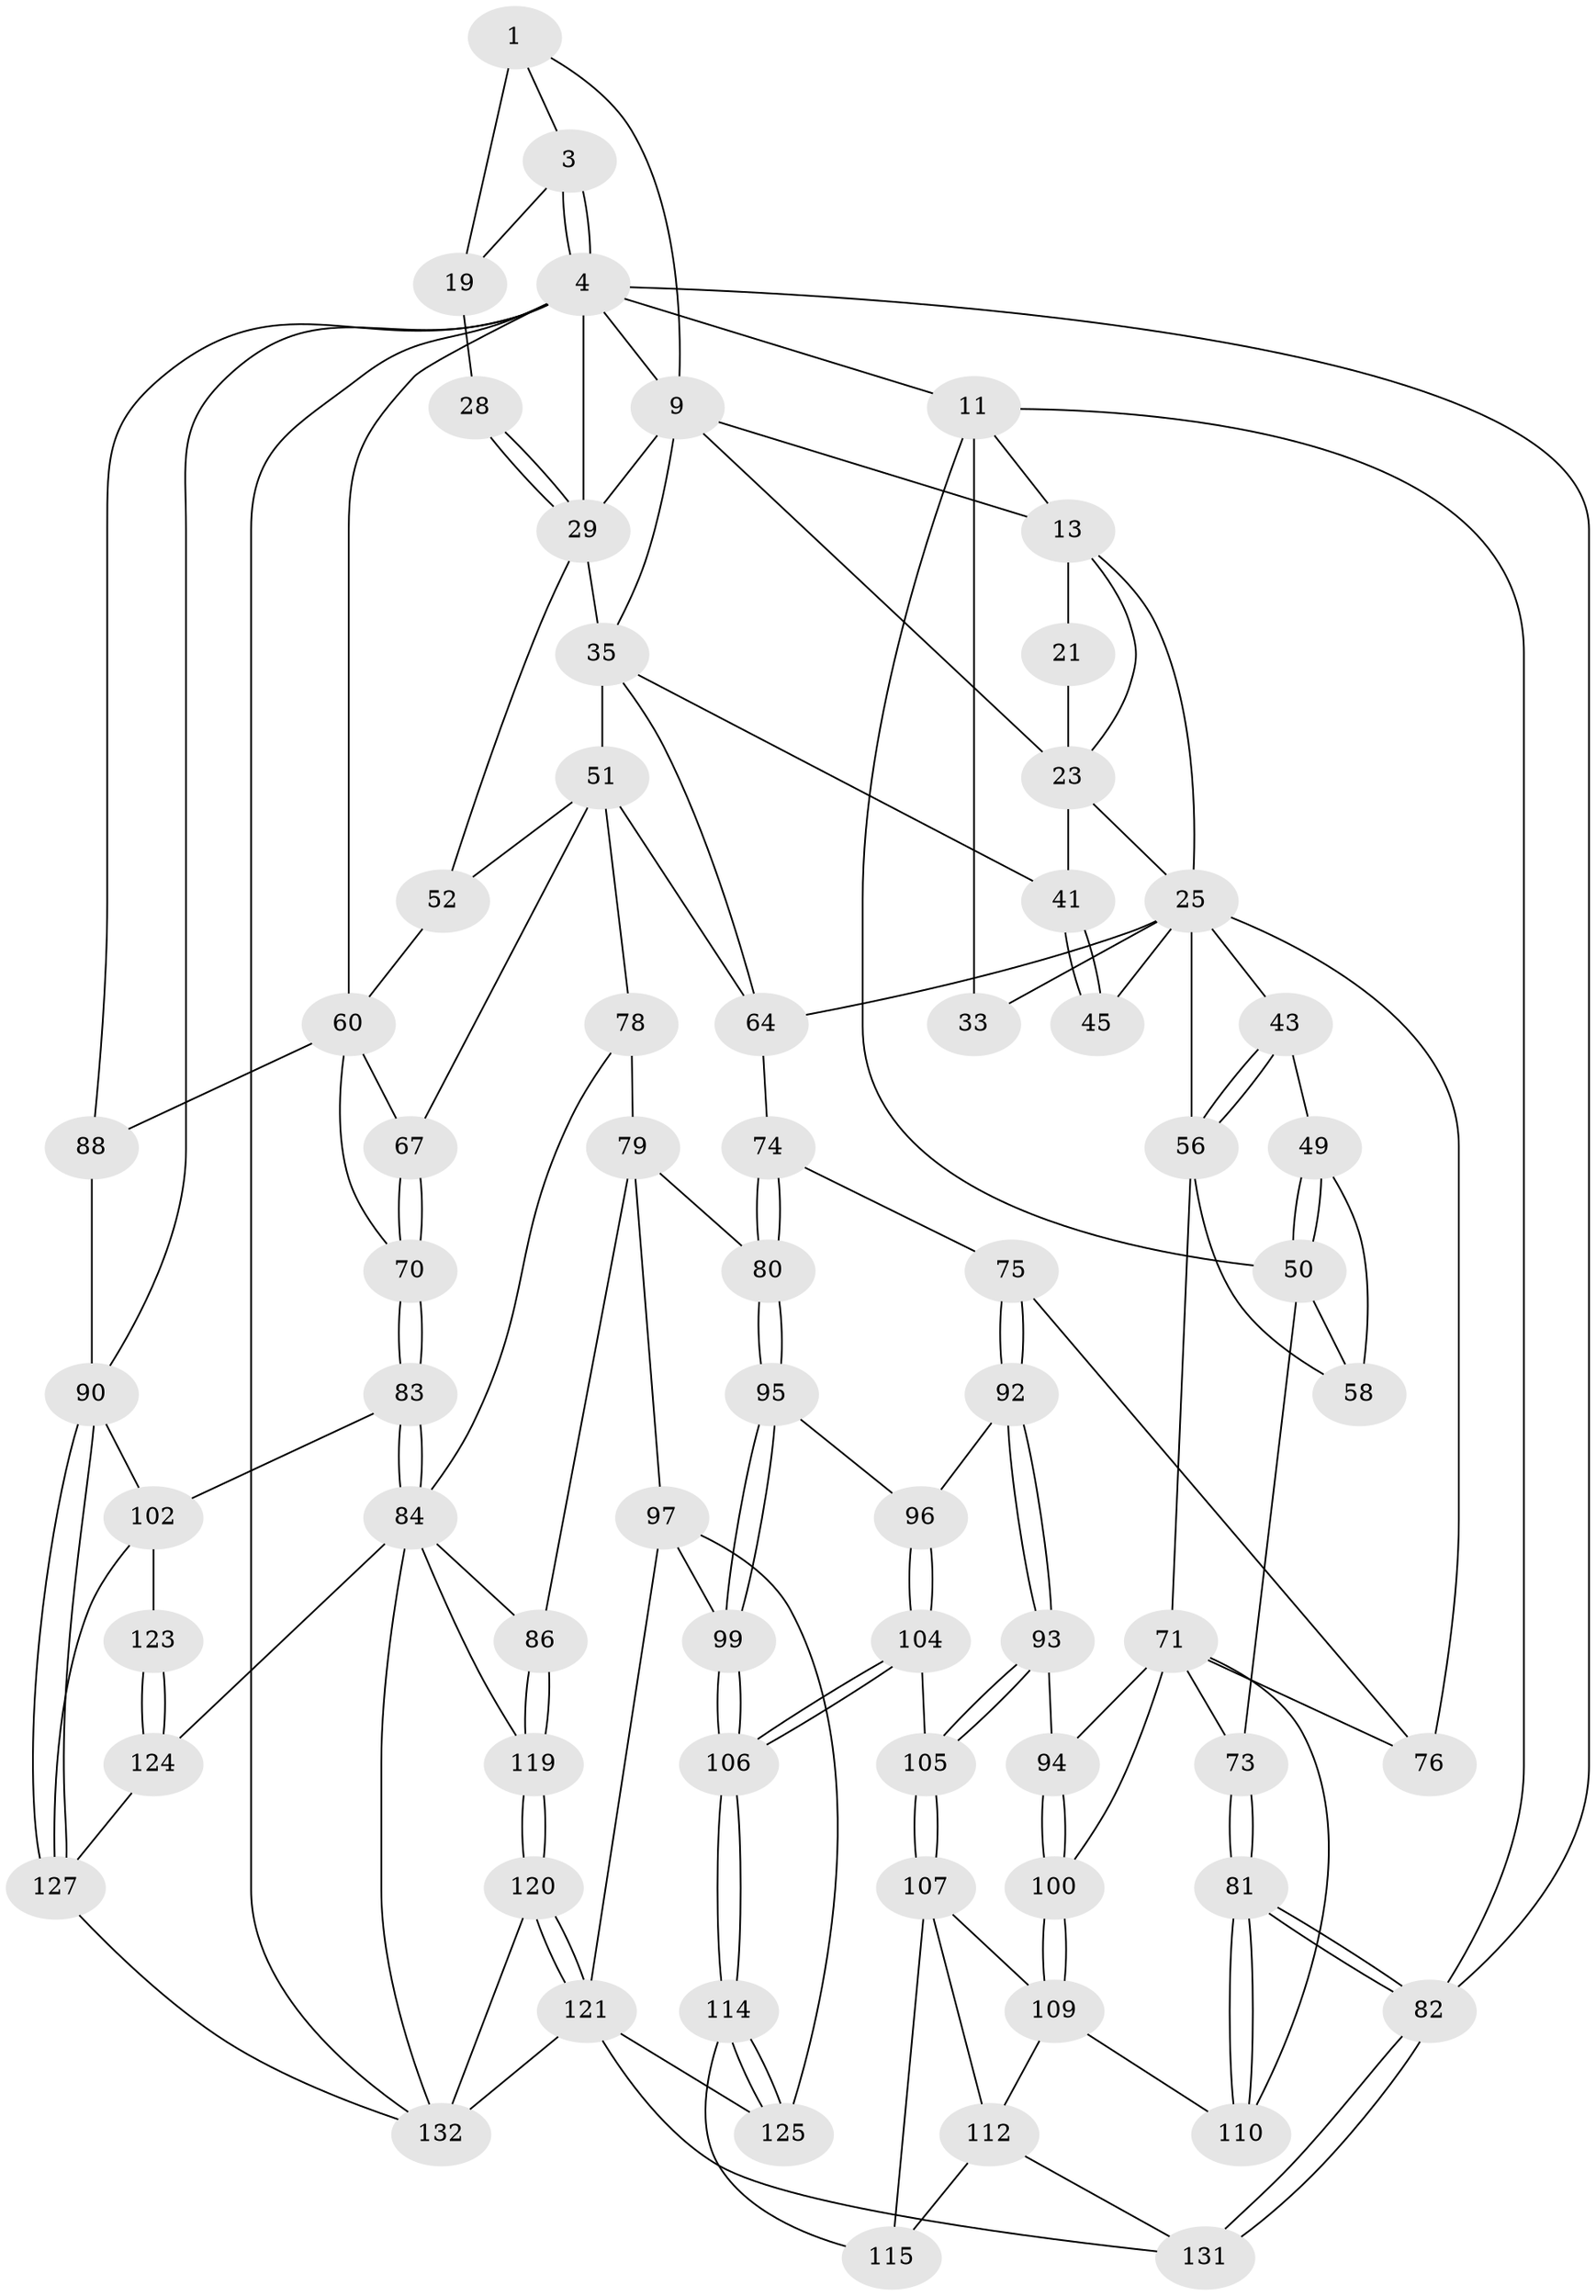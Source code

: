 // original degree distribution, {3: 0.014492753623188406, 4: 0.2246376811594203, 5: 0.5507246376811594, 6: 0.21014492753623187}
// Generated by graph-tools (version 1.1) at 2025/16/03/09/25 04:16:44]
// undirected, 69 vertices, 157 edges
graph export_dot {
graph [start="1"]
  node [color=gray90,style=filled];
  1 [pos="+0.8476108154253313+0",super="+8+2"];
  3 [pos="+1+0.11647433308465631"];
  4 [pos="+1+0.20762701455148447",super="+5"];
  9 [pos="+0.7475434872175408+0.06730369432438624",super="+10+16"];
  11 [pos="+0+0",super="+37+12"];
  13 [pos="+0.23574524923042972+0",super="+14"];
  19 [pos="+0.8975112419757479+0.08739288254755039",super="+20+27"];
  21 [pos="+0.5746919881344429+0.07397748999132257"];
  23 [pos="+0.4389246494651277+0.16000437229974768",super="+24+31"];
  25 [pos="+0.34579073125061155+0.12776841741900105",super="+26+42"];
  28 [pos="+0.8355457346497543+0.18653391423081184"];
  29 [pos="+0.8313692965375715+0.19527910298391699",super="+30+38"];
  33 [pos="+0.06128895954520517+0.14840315088438905"];
  35 [pos="+0.7204504360417429+0.2291183500761788",super="+36+48"];
  41 [pos="+0.49324368002746766+0.32417159228087983"];
  43 [pos="+0.18083956445739063+0.2660096410416286",super="+44"];
  45 [pos="+0.47571466430928466+0.34006570134956304"];
  49 [pos="+0.14524167303249372+0.27169063555517425"];
  50 [pos="+0+0.33368545694630464",super="+68"];
  51 [pos="+0.7070784615741623+0.3083808513531169",super="+53"];
  52 [pos="+0.8666482092175393+0.3704677520293921"];
  56 [pos="+0.20549716248862362+0.4307342273957087",super="+57"];
  58 [pos="+0.06691176763230502+0.41899384625011615"];
  60 [pos="+0.9541638851992674+0.39841871217336616",super="+61+69"];
  64 [pos="+0.6494118507172278+0.4830935726243842",super="+65"];
  67 [pos="+0.8645601911576043+0.5524709898318505"];
  70 [pos="+0.8881958742146245+0.6041900637765778"];
  71 [pos="+0.09074431178884446+0.5825118995162127",super="+72+77"];
  73 [pos="+0+0.4834338868565647"];
  74 [pos="+0.4575300687416357+0.5281901558022746"];
  75 [pos="+0.3324805810973657+0.569182188324811"];
  76 [pos="+0.2821334624536969+0.5177078935554885"];
  78 [pos="+0.6688896703169787+0.5371357057463826"];
  79 [pos="+0.6013457681817234+0.5857091338128153",super="+87"];
  80 [pos="+0.4979027402425468+0.594141758723069"];
  81 [pos="+0+0.8833448377466583"];
  82 [pos="+0+1"];
  83 [pos="+0.839236006727617+0.7087312998152332"];
  84 [pos="+0.8306296667324541+0.7114110676740032",super="+85+117"];
  86 [pos="+0.6158953293431533+0.7420116368950073"];
  88 [pos="+1+0.6008562526684503"];
  90 [pos="+1+0.9479312924844864",super="+91"];
  92 [pos="+0.3334253617512813+0.5905294076559865"];
  93 [pos="+0.19322421388306987+0.6645424091152208"];
  94 [pos="+0.16433152691122555+0.6505422953979684"];
  95 [pos="+0.479174217098864+0.6554348084380714"];
  96 [pos="+0.34846036867388663+0.6501812521555372"];
  97 [pos="+0.540863240390375+0.7491220184586047",super="+98"];
  99 [pos="+0.5082556136020392+0.7366611526398783"];
  100 [pos="+0.12424307105210383+0.7286460553277287"];
  102 [pos="+1+0.6415577093693361",super="+126+103"];
  104 [pos="+0.3250534861684561+0.7186438411635786"];
  105 [pos="+0.21432333226860648+0.682074587397696"];
  106 [pos="+0.33819447942349523+0.775068933005187"];
  107 [pos="+0.20762145228118126+0.8168665798334422",super="+108+116"];
  109 [pos="+0.12511728305874223+0.7373300219896437",super="+111"];
  110 [pos="+0+0.7940355953374543"];
  112 [pos="+0.10262878981146022+0.8491660014851742",super="+113"];
  114 [pos="+0.3029911884624389+0.8797343861813246"];
  115 [pos="+0.2455502117497871+0.8706113111031778"];
  119 [pos="+0.6683951611979604+0.8066011365898027"];
  120 [pos="+0.6114250072803268+0.9215243209048604",super="+134"];
  121 [pos="+0.6099402673657399+0.9227539598186024",super="+122+137"];
  123 [pos="+0.8961799166339928+0.7569324524909474"];
  124 [pos="+0.8905372329987464+0.8553389308851403"];
  125 [pos="+0.3837503437352373+0.9908674531576505"];
  127 [pos="+1+0.8378557826804244",super="+128"];
  131 [pos="+0+1"];
  132 [pos="+0.8464612002503928+0.9603412611905354",super="+135+133"];
  1 -- 9;
  1 -- 3;
  1 -- 19 [weight=2];
  3 -- 4;
  3 -- 4;
  3 -- 19;
  4 -- 29;
  4 -- 132;
  4 -- 9;
  4 -- 11;
  4 -- 82;
  4 -- 88;
  4 -- 90;
  4 -- 60;
  9 -- 29;
  9 -- 23;
  9 -- 13;
  9 -- 35;
  11 -- 82;
  11 -- 33 [weight=2];
  11 -- 50;
  11 -- 13;
  13 -- 21 [weight=2];
  13 -- 23;
  13 -- 25;
  19 -- 28 [weight=2];
  21 -- 23;
  23 -- 25;
  23 -- 41;
  25 -- 43 [weight=2];
  25 -- 33;
  25 -- 64;
  25 -- 56;
  25 -- 76;
  25 -- 45 [weight=2];
  28 -- 29;
  28 -- 29;
  29 -- 35 [weight=2];
  29 -- 52;
  35 -- 64;
  35 -- 51 [weight=2];
  35 -- 41;
  41 -- 45;
  41 -- 45;
  43 -- 56;
  43 -- 56;
  43 -- 49;
  49 -- 50;
  49 -- 50;
  49 -- 58;
  50 -- 73;
  50 -- 58;
  51 -- 64;
  51 -- 52;
  51 -- 67;
  51 -- 78;
  52 -- 60;
  56 -- 58;
  56 -- 71;
  60 -- 67;
  60 -- 88;
  60 -- 70;
  64 -- 74;
  67 -- 70;
  67 -- 70;
  70 -- 83;
  70 -- 83;
  71 -- 73;
  71 -- 100;
  71 -- 110;
  71 -- 76;
  71 -- 94;
  73 -- 81;
  73 -- 81;
  74 -- 75;
  74 -- 80;
  74 -- 80;
  75 -- 76;
  75 -- 92;
  75 -- 92;
  78 -- 79;
  78 -- 84;
  79 -- 80;
  79 -- 97;
  79 -- 86;
  80 -- 95;
  80 -- 95;
  81 -- 82;
  81 -- 82;
  81 -- 110;
  81 -- 110;
  82 -- 131;
  82 -- 131;
  83 -- 84;
  83 -- 84;
  83 -- 102;
  84 -- 86;
  84 -- 124;
  84 -- 132;
  84 -- 119;
  86 -- 119;
  86 -- 119;
  88 -- 90;
  90 -- 127;
  90 -- 127;
  90 -- 102;
  92 -- 93;
  92 -- 93;
  92 -- 96;
  93 -- 94;
  93 -- 105;
  93 -- 105;
  94 -- 100;
  94 -- 100;
  95 -- 96;
  95 -- 99;
  95 -- 99;
  96 -- 104;
  96 -- 104;
  97 -- 121;
  97 -- 99;
  97 -- 125;
  99 -- 106;
  99 -- 106;
  100 -- 109;
  100 -- 109;
  102 -- 123 [weight=2];
  102 -- 127;
  104 -- 105;
  104 -- 106;
  104 -- 106;
  105 -- 107;
  105 -- 107;
  106 -- 114;
  106 -- 114;
  107 -- 112 [weight=2];
  107 -- 109;
  107 -- 115;
  109 -- 110;
  109 -- 112;
  112 -- 115;
  112 -- 131;
  114 -- 115;
  114 -- 125;
  114 -- 125;
  119 -- 120;
  119 -- 120;
  120 -- 121;
  120 -- 121;
  120 -- 132 [weight=2];
  121 -- 125;
  121 -- 131;
  121 -- 132;
  123 -- 124;
  123 -- 124;
  124 -- 127;
  127 -- 132;
}
